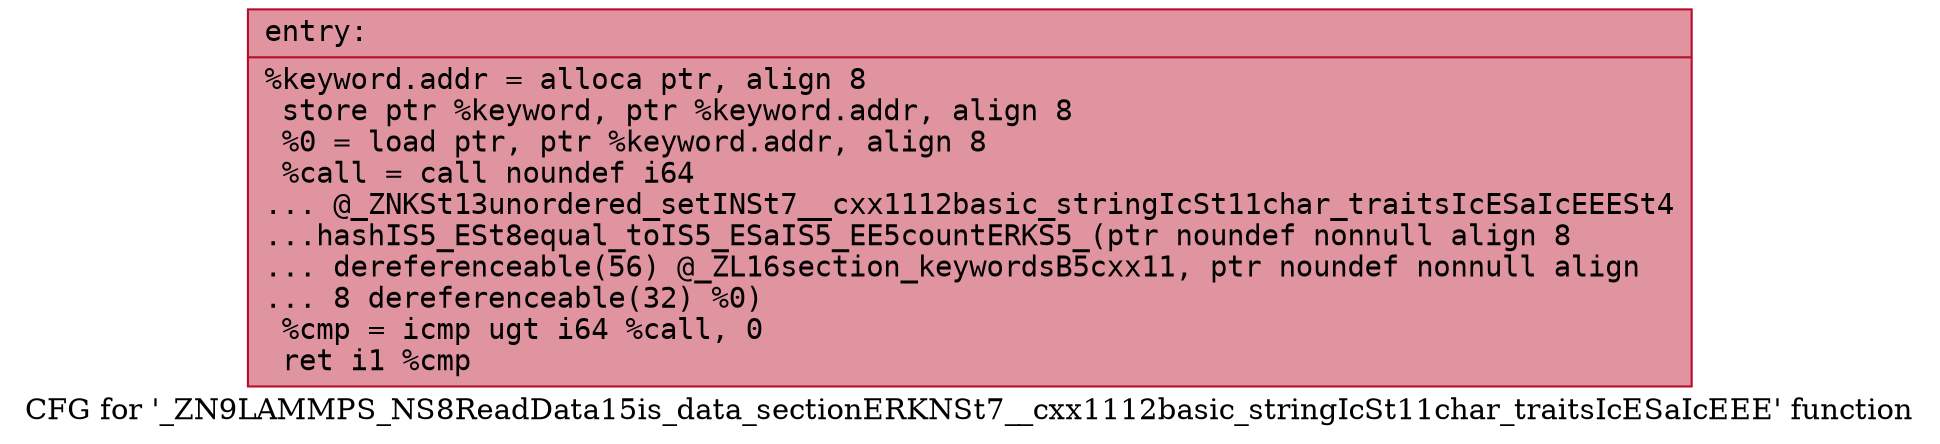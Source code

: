 digraph "CFG for '_ZN9LAMMPS_NS8ReadData15is_data_sectionERKNSt7__cxx1112basic_stringIcSt11char_traitsIcESaIcEEE' function" {
	label="CFG for '_ZN9LAMMPS_NS8ReadData15is_data_sectionERKNSt7__cxx1112basic_stringIcSt11char_traitsIcESaIcEEE' function";

	Node0x55c7e04c5720 [shape=record,color="#b70d28ff", style=filled, fillcolor="#b70d2870" fontname="Courier",label="{entry:\l|  %keyword.addr = alloca ptr, align 8\l  store ptr %keyword, ptr %keyword.addr, align 8\l  %0 = load ptr, ptr %keyword.addr, align 8\l  %call = call noundef i64\l... @_ZNKSt13unordered_setINSt7__cxx1112basic_stringIcSt11char_traitsIcESaIcEEESt4\l...hashIS5_ESt8equal_toIS5_ESaIS5_EE5countERKS5_(ptr noundef nonnull align 8\l... dereferenceable(56) @_ZL16section_keywordsB5cxx11, ptr noundef nonnull align\l... 8 dereferenceable(32) %0)\l  %cmp = icmp ugt i64 %call, 0\l  ret i1 %cmp\l}"];
}
